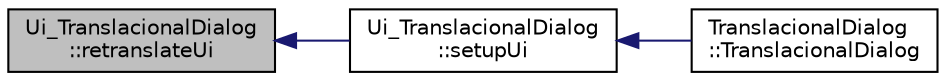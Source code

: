 digraph "Ui_TranslacionalDialog::retranslateUi"
{
  edge [fontname="Helvetica",fontsize="10",labelfontname="Helvetica",labelfontsize="10"];
  node [fontname="Helvetica",fontsize="10",shape=record];
  rankdir="LR";
  Node1 [label="Ui_TranslacionalDialog\l::retranslateUi",height=0.2,width=0.4,color="black", fillcolor="grey75", style="filled" fontcolor="black"];
  Node1 -> Node2 [dir="back",color="midnightblue",fontsize="10",style="solid",fontname="Helvetica"];
  Node2 [label="Ui_TranslacionalDialog\l::setupUi",height=0.2,width=0.4,color="black", fillcolor="white", style="filled",URL="$class_ui___translacional_dialog.html#a14ff63c44f093098644e3d5e7b9bcec2"];
  Node2 -> Node3 [dir="back",color="midnightblue",fontsize="10",style="solid",fontname="Helvetica"];
  Node3 [label="TranslacionalDialog\l::TranslacionalDialog",height=0.2,width=0.4,color="black", fillcolor="white", style="filled",URL="$class_translacional_dialog.html#a37eadf7a9220ee5b7dfd07702345fb80"];
}
